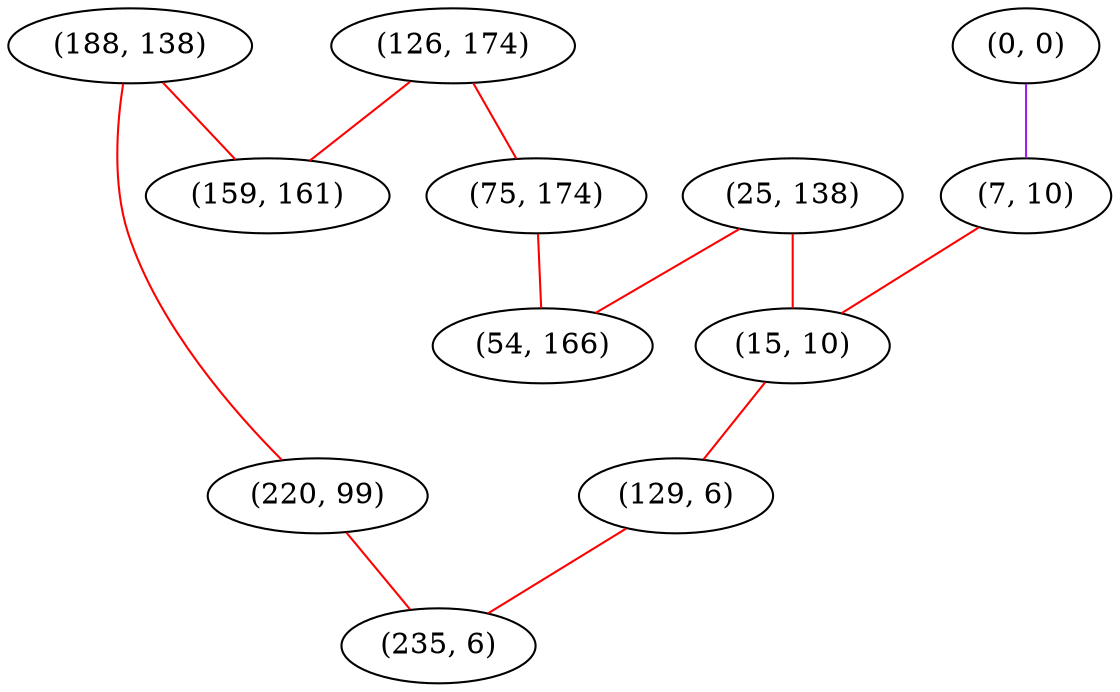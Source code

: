 graph "" {
"(25, 138)";
"(0, 0)";
"(7, 10)";
"(126, 174)";
"(188, 138)";
"(15, 10)";
"(129, 6)";
"(220, 99)";
"(75, 174)";
"(54, 166)";
"(235, 6)";
"(159, 161)";
"(25, 138)" -- "(15, 10)"  [color=red, key=0, weight=1];
"(25, 138)" -- "(54, 166)"  [color=red, key=0, weight=1];
"(0, 0)" -- "(7, 10)"  [color=purple, key=0, weight=4];
"(7, 10)" -- "(15, 10)"  [color=red, key=0, weight=1];
"(126, 174)" -- "(75, 174)"  [color=red, key=0, weight=1];
"(126, 174)" -- "(159, 161)"  [color=red, key=0, weight=1];
"(188, 138)" -- "(220, 99)"  [color=red, key=0, weight=1];
"(188, 138)" -- "(159, 161)"  [color=red, key=0, weight=1];
"(15, 10)" -- "(129, 6)"  [color=red, key=0, weight=1];
"(129, 6)" -- "(235, 6)"  [color=red, key=0, weight=1];
"(220, 99)" -- "(235, 6)"  [color=red, key=0, weight=1];
"(75, 174)" -- "(54, 166)"  [color=red, key=0, weight=1];
}
